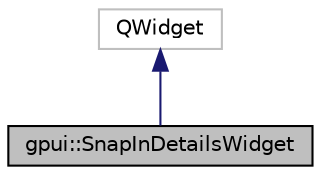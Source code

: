 digraph "gpui::SnapInDetailsWidget"
{
 // LATEX_PDF_SIZE
  edge [fontname="Helvetica",fontsize="10",labelfontname="Helvetica",labelfontsize="10"];
  node [fontname="Helvetica",fontsize="10",shape=record];
  Node1 [label="gpui::SnapInDetailsWidget",height=0.2,width=0.4,color="black", fillcolor="grey75", style="filled", fontcolor="black",tooltip="class SnapInDetailsWidget Shows properties of a snap-in. Provides information on snap-in name,..."];
  Node2 -> Node1 [dir="back",color="midnightblue",fontsize="10",style="solid",fontname="Helvetica"];
  Node2 [label="QWidget",height=0.2,width=0.4,color="grey75", fillcolor="white", style="filled",tooltip=" "];
}
